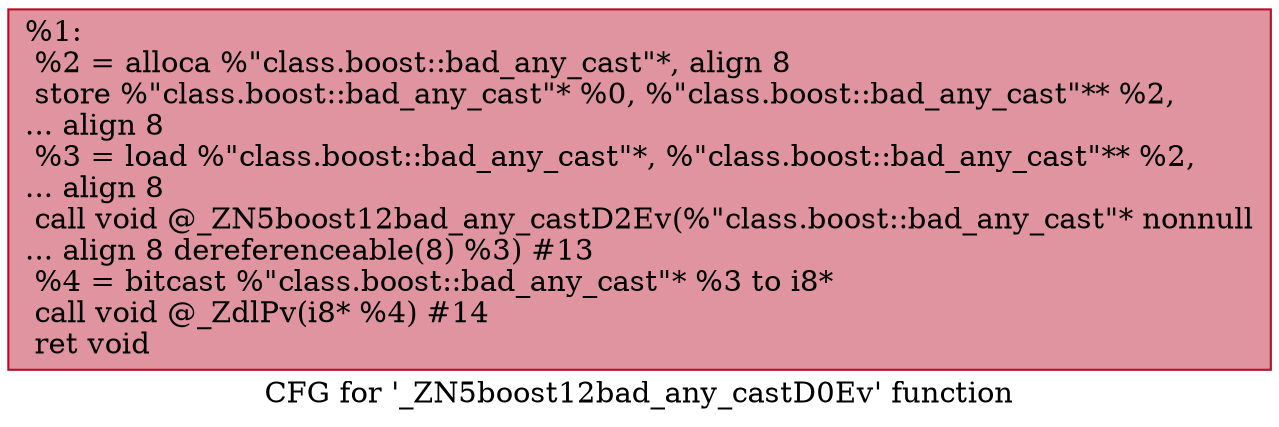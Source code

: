 digraph "CFG for '_ZN5boost12bad_any_castD0Ev' function" {
	label="CFG for '_ZN5boost12bad_any_castD0Ev' function";

	Node0x55dea68cfca0 [shape=record,color="#b70d28ff", style=filled, fillcolor="#b70d2870",label="{%1:\l  %2 = alloca %\"class.boost::bad_any_cast\"*, align 8\l  store %\"class.boost::bad_any_cast\"* %0, %\"class.boost::bad_any_cast\"** %2,\l... align 8\l  %3 = load %\"class.boost::bad_any_cast\"*, %\"class.boost::bad_any_cast\"** %2,\l... align 8\l  call void @_ZN5boost12bad_any_castD2Ev(%\"class.boost::bad_any_cast\"* nonnull\l... align 8 dereferenceable(8) %3) #13\l  %4 = bitcast %\"class.boost::bad_any_cast\"* %3 to i8*\l  call void @_ZdlPv(i8* %4) #14\l  ret void\l}"];
}
